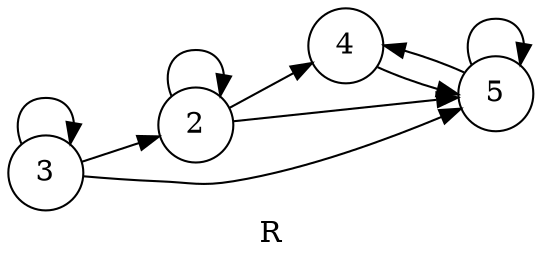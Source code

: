 digraph "graph" {
	node [shape=circle]
	 label="R"
	 rankdir=LR;
	2 -> 4
	5 -> 5
	5 -> 4
	4 -> 5
	3 -> 3
	2 -> 2
	3 -> 2
	2 -> 5
	3 -> 5
}
